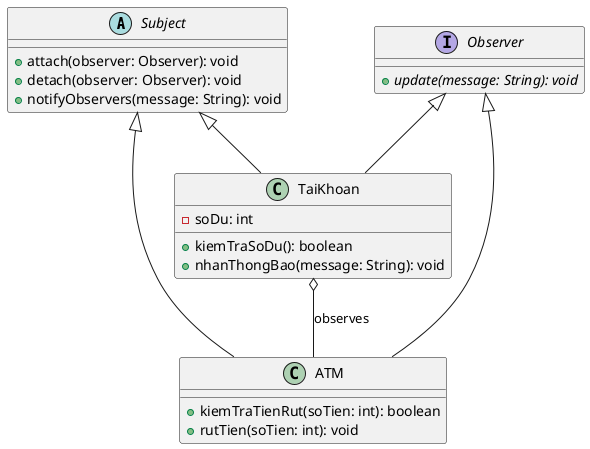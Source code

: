 @startuml
abstract class Subject {
    + attach(observer: Observer): void
    + detach(observer: Observer): void
    + notifyObservers(message: String): void
}

interface Observer {
    {abstract} + update(message: String): void
}

class TaiKhoan {
    - soDu: int
    + kiemTraSoDu(): boolean
    + nhanThongBao(message: String): void
}

class ATM {
    + kiemTraTienRut(soTien: int): boolean
    + rutTien(soTien: int): void
}

Subject <|-- ATM
Subject <|-- TaiKhoan
Observer <|-- TaiKhoan
Observer <|-- ATM

TaiKhoan o-- ATM: observes
@enduml
